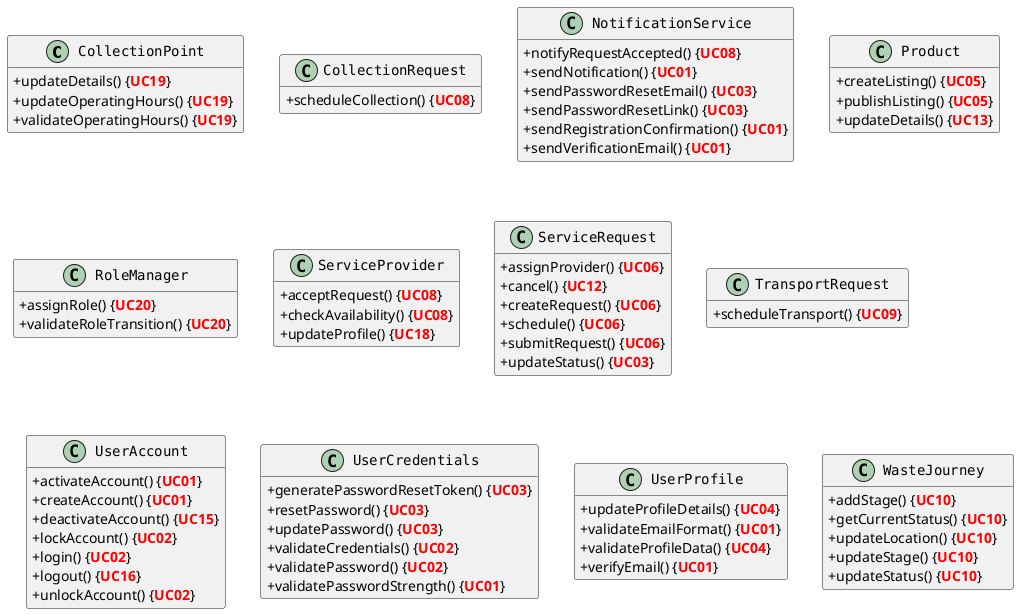 @startuml
hide empty members
skinparam classAttributeIconSize 0
skinparam ClassFontName Monospaced
skinparam NoteBorderColor #BBBBBB
skinparam NoteBackgroundColor #FFFFEE
class "CollectionPoint" as CollectionPoint {
  + updateDetails() {<b><color:red>UC19</color></b>}
  + updateOperatingHours() {<b><color:red>UC19</color></b>}
  + validateOperatingHours() {<b><color:red>UC19</color></b>}
}
class "CollectionRequest" as CollectionRequest {
  + scheduleCollection() {<b><color:red>UC08</color></b>}
}
class "NotificationService" as NotificationService {
  + notifyRequestAccepted() {<b><color:red>UC08</color></b>}
  + sendNotification() {<b><color:red>UC01</color></b>}
  + sendPasswordResetEmail() {<b><color:red>UC03</color></b>}
  + sendPasswordResetLink() {<b><color:red>UC03</color></b>}
  + sendRegistrationConfirmation() {<b><color:red>UC01</color></b>}
  + sendVerificationEmail() {<b><color:red>UC01</color></b>}
}
class "Product" as Product {
  + createListing() {<b><color:red>UC05</color></b>}
  + publishListing() {<b><color:red>UC05</color></b>}
  + updateDetails() {<b><color:red>UC13</color></b>}
}
class "RoleManager" as RoleManager {
  + assignRole() {<b><color:red>UC20</color></b>}
  + validateRoleTransition() {<b><color:red>UC20</color></b>}
}
class "ServiceProvider" as ServiceProvider {
  + acceptRequest() {<b><color:red>UC08</color></b>}
  + checkAvailability() {<b><color:red>UC08</color></b>}
  + updateProfile() {<b><color:red>UC18</color></b>}
}
class "ServiceRequest" as ServiceRequest {
  + assignProvider() {<b><color:red>UC06</color></b>}
  + cancel() {<b><color:red>UC12</color></b>}
  + createRequest() {<b><color:red>UC06</color></b>}
  + schedule() {<b><color:red>UC06</color></b>}
  + submitRequest() {<b><color:red>UC06</color></b>}
  + updateStatus() {<b><color:red>UC03</color></b>}
}
class "TransportRequest" as TransportRequest {
  + scheduleTransport() {<b><color:red>UC09</color></b>}
}
class "UserAccount" as UserAccount {
  + activateAccount() {<b><color:red>UC01</color></b>}
  + createAccount() {<b><color:red>UC01</color></b>}
  + deactivateAccount() {<b><color:red>UC15</color></b>}
  + lockAccount() {<b><color:red>UC02</color></b>}
  + login() {<b><color:red>UC02</color></b>}
  + logout() {<b><color:red>UC16</color></b>}
  + unlockAccount() {<b><color:red>UC02</color></b>}
}
class "UserCredentials" as UserCredentials {
  + generatePasswordResetToken() {<b><color:red>UC03</color></b>}
  + resetPassword() {<b><color:red>UC03</color></b>}
  + updatePassword() {<b><color:red>UC03</color></b>}
  + validateCredentials() {<b><color:red>UC02</color></b>}
  + validatePassword() {<b><color:red>UC02</color></b>}
  + validatePasswordStrength() {<b><color:red>UC01</color></b>}
}
class "UserProfile" as UserProfile {
  + updateProfileDetails() {<b><color:red>UC04</color></b>}
  + validateEmailFormat() {<b><color:red>UC01</color></b>}
  + validateProfileData() {<b><color:red>UC04</color></b>}
  + verifyEmail() {<b><color:red>UC01</color></b>}
}
class "WasteJourney" as WasteJourney {
  + addStage() {<b><color:red>UC10</color></b>}
  + getCurrentStatus() {<b><color:red>UC10</color></b>}
  + updateLocation() {<b><color:red>UC10</color></b>}
  + updateStage() {<b><color:red>UC10</color></b>}
  + updateStatus() {<b><color:red>UC10</color></b>}
}
@enduml
